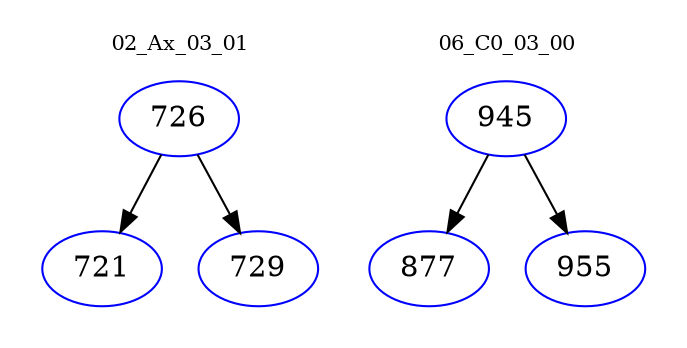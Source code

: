 digraph{
subgraph cluster_0 {
color = white
label = "02_Ax_03_01";
fontsize=10;
T0_726 [label="726", color="blue"]
T0_726 -> T0_721 [color="black"]
T0_721 [label="721", color="blue"]
T0_726 -> T0_729 [color="black"]
T0_729 [label="729", color="blue"]
}
subgraph cluster_1 {
color = white
label = "06_C0_03_00";
fontsize=10;
T1_945 [label="945", color="blue"]
T1_945 -> T1_877 [color="black"]
T1_877 [label="877", color="blue"]
T1_945 -> T1_955 [color="black"]
T1_955 [label="955", color="blue"]
}
}

